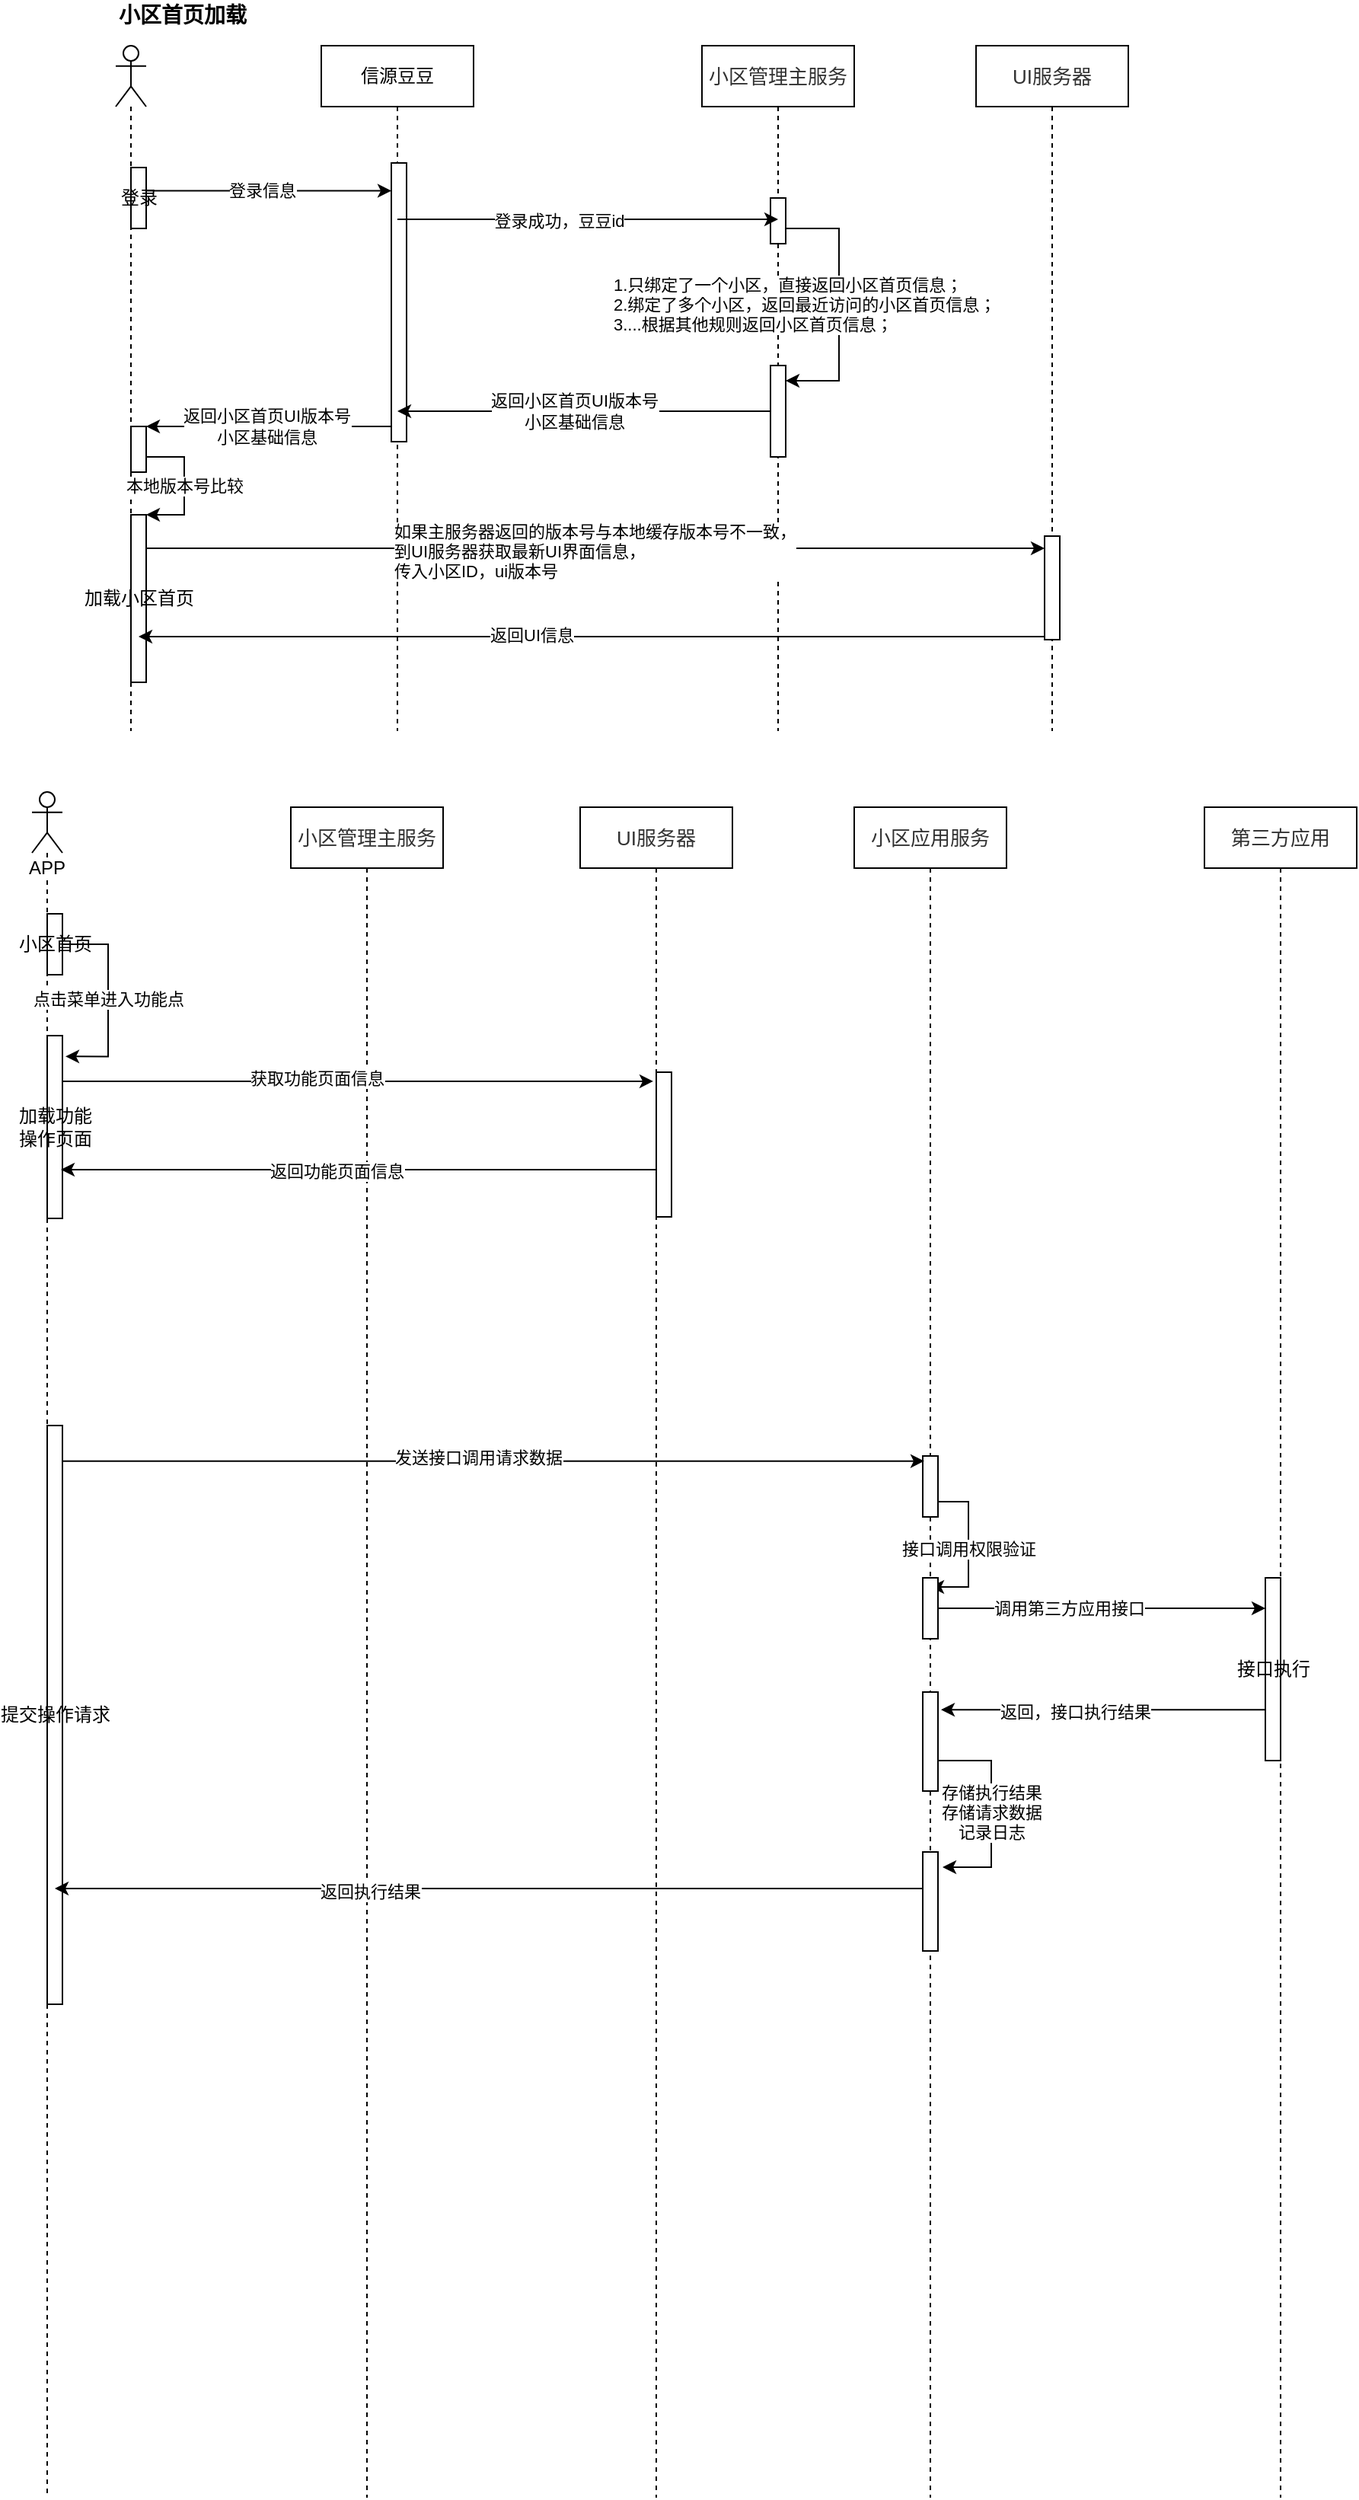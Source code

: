 <mxfile version="13.3.0" type="github">
  <diagram id="MZ-Nz2_9HXfb81-5QPo3" name="Page-1">
    <mxGraphModel dx="1422" dy="-397" grid="1" gridSize="10" guides="1" tooltips="1" connect="1" arrows="1" fold="1" page="1" pageScale="1" pageWidth="827" pageHeight="1169" math="0" shadow="0">
      <root>
        <mxCell id="0" />
        <mxCell id="1" parent="0" />
        <mxCell id="5jNq6jWrQWmu9Z066qY7-60" value="登录信息" style="rounded=0;orthogonalLoop=1;jettySize=auto;html=1;entryX=0;entryY=0.1;entryDx=0;entryDy=0;entryPerimeter=0;" edge="1" parent="1" source="5jNq6jWrQWmu9Z066qY7-53" target="5jNq6jWrQWmu9Z066qY7-59">
          <mxGeometry relative="1" as="geometry">
            <mxPoint x="290" y="1510" as="targetPoint" />
          </mxGeometry>
        </mxCell>
        <mxCell id="5jNq6jWrQWmu9Z066qY7-53" value="" style="shape=umlLifeline;participant=umlActor;perimeter=lifelinePerimeter;whiteSpace=wrap;html=1;container=1;collapsible=0;recursiveResize=0;verticalAlign=top;spacingTop=36;labelBackgroundColor=#ffffff;outlineConnect=0;" vertex="1" parent="1">
          <mxGeometry x="135" y="1400" width="20" height="450" as="geometry" />
        </mxCell>
        <mxCell id="5jNq6jWrQWmu9Z066qY7-58" value="登录" style="html=1;points=[];perimeter=orthogonalPerimeter;" vertex="1" parent="5jNq6jWrQWmu9Z066qY7-53">
          <mxGeometry x="10" y="80" width="10" height="40" as="geometry" />
        </mxCell>
        <mxCell id="5jNq6jWrQWmu9Z066qY7-90" value="本地版本号比较" style="edgeStyle=orthogonalEdgeStyle;rounded=0;orthogonalLoop=1;jettySize=auto;html=1;" edge="1" parent="5jNq6jWrQWmu9Z066qY7-53" source="5jNq6jWrQWmu9Z066qY7-69" target="5jNq6jWrQWmu9Z066qY7-81">
          <mxGeometry relative="1" as="geometry">
            <Array as="points">
              <mxPoint x="45" y="270" />
              <mxPoint x="45" y="308" />
            </Array>
          </mxGeometry>
        </mxCell>
        <mxCell id="5jNq6jWrQWmu9Z066qY7-69" value="" style="html=1;points=[];perimeter=orthogonalPerimeter;" vertex="1" parent="5jNq6jWrQWmu9Z066qY7-53">
          <mxGeometry x="10" y="250" width="10" height="30" as="geometry" />
        </mxCell>
        <mxCell id="5jNq6jWrQWmu9Z066qY7-81" value="加载小区首页" style="html=1;points=[];perimeter=orthogonalPerimeter;" vertex="1" parent="5jNq6jWrQWmu9Z066qY7-53">
          <mxGeometry x="10" y="308" width="10" height="110" as="geometry" />
        </mxCell>
        <mxCell id="5jNq6jWrQWmu9Z066qY7-54" value="信源豆豆" style="shape=umlLifeline;perimeter=lifelinePerimeter;whiteSpace=wrap;html=1;container=1;collapsible=0;recursiveResize=0;outlineConnect=0;" vertex="1" parent="1">
          <mxGeometry x="270" y="1400" width="100" height="450" as="geometry" />
        </mxCell>
        <mxCell id="5jNq6jWrQWmu9Z066qY7-59" value="" style="html=1;points=[];perimeter=orthogonalPerimeter;" vertex="1" parent="5jNq6jWrQWmu9Z066qY7-54">
          <mxGeometry x="46" y="77" width="10" height="183" as="geometry" />
        </mxCell>
        <mxCell id="5jNq6jWrQWmu9Z066qY7-55" value="&lt;span style=&quot;color: rgb(50 , 50 , 50) ; font-size: 13px ; background-color: rgba(255 , 255 , 255 , 0.01)&quot;&gt;小区管理主服务&lt;/span&gt;" style="shape=umlLifeline;perimeter=lifelinePerimeter;whiteSpace=wrap;html=1;container=1;collapsible=0;recursiveResize=0;outlineConnect=0;" vertex="1" parent="1">
          <mxGeometry x="520" y="1400" width="100" height="450" as="geometry" />
        </mxCell>
        <mxCell id="5jNq6jWrQWmu9Z066qY7-74" value="1.只绑定了一个小区，直接返回小区首页信息；&lt;br&gt;2.绑定了多个小区，返回最近访问的小区首页信息；&lt;br&gt;3....根据其他规则返回小区首页信息；" style="edgeStyle=orthogonalEdgeStyle;rounded=0;orthogonalLoop=1;jettySize=auto;html=1;align=left;" edge="1" parent="5jNq6jWrQWmu9Z066qY7-55" source="5jNq6jWrQWmu9Z066qY7-64" target="5jNq6jWrQWmu9Z066qY7-73">
          <mxGeometry y="-150" relative="1" as="geometry">
            <Array as="points">
              <mxPoint x="90" y="120" />
              <mxPoint x="90" y="220" />
            </Array>
            <mxPoint as="offset" />
          </mxGeometry>
        </mxCell>
        <mxCell id="5jNq6jWrQWmu9Z066qY7-64" value="" style="html=1;points=[];perimeter=orthogonalPerimeter;" vertex="1" parent="5jNq6jWrQWmu9Z066qY7-55">
          <mxGeometry x="45" y="100" width="10" height="30" as="geometry" />
        </mxCell>
        <mxCell id="5jNq6jWrQWmu9Z066qY7-73" value="" style="html=1;points=[];perimeter=orthogonalPerimeter;" vertex="1" parent="5jNq6jWrQWmu9Z066qY7-55">
          <mxGeometry x="45" y="210" width="10" height="60" as="geometry" />
        </mxCell>
        <mxCell id="5jNq6jWrQWmu9Z066qY7-57" value="&lt;b&gt;&lt;font style=&quot;font-size: 14px&quot;&gt;小区首页加载&lt;/font&gt;&lt;/b&gt;" style="text;html=1;strokeColor=none;fillColor=none;align=left;verticalAlign=middle;whiteSpace=wrap;rounded=0;" vertex="1" parent="1">
          <mxGeometry x="135" y="1370" width="200" height="20" as="geometry" />
        </mxCell>
        <mxCell id="5jNq6jWrQWmu9Z066qY7-63" style="edgeStyle=none;rounded=0;orthogonalLoop=1;jettySize=auto;html=1;" edge="1" parent="1" source="5jNq6jWrQWmu9Z066qY7-54">
          <mxGeometry relative="1" as="geometry">
            <mxPoint x="570" y="1514" as="targetPoint" />
            <mxPoint x="370" y="1514" as="sourcePoint" />
          </mxGeometry>
        </mxCell>
        <mxCell id="5jNq6jWrQWmu9Z066qY7-65" value="登录成功，豆豆id" style="edgeLabel;html=1;align=center;verticalAlign=middle;resizable=0;points=[];" vertex="1" connectable="0" parent="5jNq6jWrQWmu9Z066qY7-63">
          <mxGeometry x="-0.654" y="-1" relative="1" as="geometry">
            <mxPoint x="62" as="offset" />
          </mxGeometry>
        </mxCell>
        <mxCell id="5jNq6jWrQWmu9Z066qY7-75" style="rounded=0;orthogonalLoop=1;jettySize=auto;html=1;" edge="1" parent="1" source="5jNq6jWrQWmu9Z066qY7-73" target="5jNq6jWrQWmu9Z066qY7-54">
          <mxGeometry relative="1" as="geometry" />
        </mxCell>
        <mxCell id="5jNq6jWrQWmu9Z066qY7-76" value="返回小区首页UI版本号&lt;br&gt;小区基础信息" style="edgeLabel;html=1;align=center;verticalAlign=middle;resizable=0;points=[];" vertex="1" connectable="0" parent="5jNq6jWrQWmu9Z066qY7-75">
          <mxGeometry x="0.201" relative="1" as="geometry">
            <mxPoint x="18" as="offset" />
          </mxGeometry>
        </mxCell>
        <mxCell id="5jNq6jWrQWmu9Z066qY7-77" style="edgeStyle=none;rounded=0;orthogonalLoop=1;jettySize=auto;html=1;" edge="1" parent="1" source="5jNq6jWrQWmu9Z066qY7-59" target="5jNq6jWrQWmu9Z066qY7-69">
          <mxGeometry relative="1" as="geometry" />
        </mxCell>
        <mxCell id="5jNq6jWrQWmu9Z066qY7-78" value="返回小区首页UI版本号&lt;br&gt;小区基础信息" style="edgeLabel;html=1;align=center;verticalAlign=middle;resizable=0;points=[];" vertex="1" connectable="0" parent="5jNq6jWrQWmu9Z066qY7-77">
          <mxGeometry x="0.259" relative="1" as="geometry">
            <mxPoint x="19" as="offset" />
          </mxGeometry>
        </mxCell>
        <mxCell id="5jNq6jWrQWmu9Z066qY7-94" value="&lt;font color=&quot;#323232&quot;&gt;&lt;span style=&quot;font-size: 13px ; background-color: rgba(255 , 255 , 255 , 0.01)&quot;&gt;UI服务器&lt;/span&gt;&lt;/font&gt;" style="shape=umlLifeline;perimeter=lifelinePerimeter;whiteSpace=wrap;html=1;container=1;collapsible=0;recursiveResize=0;outlineConnect=0;" vertex="1" parent="1">
          <mxGeometry x="700" y="1400" width="100" height="450" as="geometry" />
        </mxCell>
        <mxCell id="5jNq6jWrQWmu9Z066qY7-98" value="" style="html=1;points=[];perimeter=orthogonalPerimeter;" vertex="1" parent="5jNq6jWrQWmu9Z066qY7-94">
          <mxGeometry x="45" y="322" width="10" height="68" as="geometry" />
        </mxCell>
        <mxCell id="5jNq6jWrQWmu9Z066qY7-99" style="rounded=0;orthogonalLoop=1;jettySize=auto;html=1;" edge="1" parent="1" source="5jNq6jWrQWmu9Z066qY7-81" target="5jNq6jWrQWmu9Z066qY7-98">
          <mxGeometry relative="1" as="geometry">
            <Array as="points">
              <mxPoint x="480" y="1730" />
            </Array>
          </mxGeometry>
        </mxCell>
        <mxCell id="5jNq6jWrQWmu9Z066qY7-100" value="如果主服务器返回的版本号与本地缓存版本号不一致，&lt;br&gt;到UI服务器获取最新UI界面信息，&lt;br&gt;传入小区ID，ui版本号" style="edgeLabel;html=1;align=left;verticalAlign=middle;resizable=0;points=[];" vertex="1" connectable="0" parent="5jNq6jWrQWmu9Z066qY7-99">
          <mxGeometry x="0.102" y="-24" relative="1" as="geometry">
            <mxPoint x="-164" y="-22" as="offset" />
          </mxGeometry>
        </mxCell>
        <mxCell id="5jNq6jWrQWmu9Z066qY7-101" style="edgeStyle=none;rounded=0;orthogonalLoop=1;jettySize=auto;html=1;" edge="1" parent="1" source="5jNq6jWrQWmu9Z066qY7-98">
          <mxGeometry relative="1" as="geometry">
            <mxPoint x="150" y="1788" as="targetPoint" />
          </mxGeometry>
        </mxCell>
        <mxCell id="5jNq6jWrQWmu9Z066qY7-102" value="返回UI信息" style="edgeLabel;html=1;align=center;verticalAlign=middle;resizable=0;points=[];" vertex="1" connectable="0" parent="5jNq6jWrQWmu9Z066qY7-101">
          <mxGeometry x="0.133" y="-1" relative="1" as="geometry">
            <mxPoint as="offset" />
          </mxGeometry>
        </mxCell>
        <mxCell id="5jNq6jWrQWmu9Z066qY7-103" value="&lt;span style=&quot;color: rgb(50 , 50 , 50) ; font-size: 13px ; background-color: rgba(255 , 255 , 255 , 0.01)&quot;&gt;小区管理主服务&lt;/span&gt;" style="shape=umlLifeline;perimeter=lifelinePerimeter;whiteSpace=wrap;html=1;container=1;collapsible=0;recursiveResize=0;outlineConnect=0;" vertex="1" parent="1">
          <mxGeometry x="250" y="1900" width="100" height="1110" as="geometry" />
        </mxCell>
        <mxCell id="5jNq6jWrQWmu9Z066qY7-106" value="APP" style="shape=umlLifeline;participant=umlActor;perimeter=lifelinePerimeter;whiteSpace=wrap;html=1;container=1;collapsible=0;recursiveResize=0;verticalAlign=top;spacingTop=36;labelBackgroundColor=#ffffff;outlineConnect=0;" vertex="1" parent="1">
          <mxGeometry x="80" y="1890" width="20" height="1120" as="geometry" />
        </mxCell>
        <mxCell id="5jNq6jWrQWmu9Z066qY7-109" value="加载功能&lt;br&gt;操作页面" style="html=1;points=[];perimeter=orthogonalPerimeter;" vertex="1" parent="5jNq6jWrQWmu9Z066qY7-106">
          <mxGeometry x="10" y="160" width="10" height="120" as="geometry" />
        </mxCell>
        <mxCell id="5jNq6jWrQWmu9Z066qY7-110" value="提交操作请求" style="html=1;points=[];perimeter=orthogonalPerimeter;" vertex="1" parent="5jNq6jWrQWmu9Z066qY7-106">
          <mxGeometry x="10" y="416" width="10" height="380" as="geometry" />
        </mxCell>
        <mxCell id="5jNq6jWrQWmu9Z066qY7-130" value="小区首页" style="html=1;points=[];perimeter=orthogonalPerimeter;" vertex="1" parent="5jNq6jWrQWmu9Z066qY7-106">
          <mxGeometry x="10" y="80" width="10" height="40" as="geometry" />
        </mxCell>
        <mxCell id="5jNq6jWrQWmu9Z066qY7-129" value="点击菜单进入功能点" style="edgeStyle=orthogonalEdgeStyle;rounded=0;orthogonalLoop=1;jettySize=auto;html=1;entryX=1.2;entryY=0.114;entryDx=0;entryDy=0;entryPerimeter=0;" edge="1" parent="5jNq6jWrQWmu9Z066qY7-106" source="5jNq6jWrQWmu9Z066qY7-130" target="5jNq6jWrQWmu9Z066qY7-109">
          <mxGeometry relative="1" as="geometry">
            <Array as="points">
              <mxPoint x="50" y="100" />
              <mxPoint x="50" y="174" />
            </Array>
          </mxGeometry>
        </mxCell>
        <mxCell id="5jNq6jWrQWmu9Z066qY7-113" value="&lt;span style=&quot;color: rgb(50 , 50 , 50) ; font-size: 13px ; background-color: rgba(255 , 255 , 255 , 0.01)&quot;&gt;小区应用服务&lt;/span&gt;" style="shape=umlLifeline;perimeter=lifelinePerimeter;whiteSpace=wrap;html=1;container=1;collapsible=0;recursiveResize=0;outlineConnect=0;" vertex="1" parent="1">
          <mxGeometry x="620" y="1900" width="100" height="1110" as="geometry" />
        </mxCell>
        <mxCell id="5jNq6jWrQWmu9Z066qY7-116" value="接口调用权限验证" style="edgeStyle=orthogonalEdgeStyle;rounded=0;orthogonalLoop=1;jettySize=auto;html=1;entryX=0.5;entryY=0.15;entryDx=0;entryDy=0;entryPerimeter=0;" edge="1" parent="5jNq6jWrQWmu9Z066qY7-113" source="5jNq6jWrQWmu9Z066qY7-117" target="5jNq6jWrQWmu9Z066qY7-118">
          <mxGeometry relative="1" as="geometry">
            <Array as="points">
              <mxPoint x="75" y="456" />
              <mxPoint x="75" y="512" />
            </Array>
          </mxGeometry>
        </mxCell>
        <mxCell id="5jNq6jWrQWmu9Z066qY7-117" value="" style="html=1;points=[];perimeter=orthogonalPerimeter;" vertex="1" parent="5jNq6jWrQWmu9Z066qY7-113">
          <mxGeometry x="45" y="426" width="10" height="40" as="geometry" />
        </mxCell>
        <mxCell id="5jNq6jWrQWmu9Z066qY7-118" value="" style="html=1;points=[];perimeter=orthogonalPerimeter;" vertex="1" parent="5jNq6jWrQWmu9Z066qY7-113">
          <mxGeometry x="45" y="506" width="10" height="40" as="geometry" />
        </mxCell>
        <mxCell id="5jNq6jWrQWmu9Z066qY7-119" value="" style="html=1;points=[];perimeter=orthogonalPerimeter;" vertex="1" parent="5jNq6jWrQWmu9Z066qY7-113">
          <mxGeometry x="45" y="581" width="10" height="65" as="geometry" />
        </mxCell>
        <mxCell id="5jNq6jWrQWmu9Z066qY7-120" value="" style="html=1;points=[];perimeter=orthogonalPerimeter;" vertex="1" parent="5jNq6jWrQWmu9Z066qY7-113">
          <mxGeometry x="45" y="686" width="10" height="65" as="geometry" />
        </mxCell>
        <mxCell id="5jNq6jWrQWmu9Z066qY7-121" value="存储执行结果&lt;br&gt;存储请求数据&lt;br&gt;记录日志" style="edgeStyle=orthogonalEdgeStyle;rounded=0;orthogonalLoop=1;jettySize=auto;html=1;" edge="1" parent="5jNq6jWrQWmu9Z066qY7-113" source="5jNq6jWrQWmu9Z066qY7-119">
          <mxGeometry relative="1" as="geometry">
            <mxPoint x="58" y="696" as="targetPoint" />
            <Array as="points">
              <mxPoint x="90" y="626" />
              <mxPoint x="90" y="696" />
              <mxPoint x="58" y="696" />
            </Array>
          </mxGeometry>
        </mxCell>
        <mxCell id="5jNq6jWrQWmu9Z066qY7-134" value="&lt;font color=&quot;#323232&quot;&gt;&lt;span style=&quot;font-size: 13px ; background-color: rgba(255 , 255 , 255 , 0.01)&quot;&gt;第三方应用&lt;/span&gt;&lt;/font&gt;" style="shape=umlLifeline;perimeter=lifelinePerimeter;whiteSpace=wrap;html=1;container=1;collapsible=0;recursiveResize=0;outlineConnect=0;" vertex="1" parent="1">
          <mxGeometry x="850" y="1900" width="100" height="1110" as="geometry" />
        </mxCell>
        <mxCell id="5jNq6jWrQWmu9Z066qY7-135" value="接口执行" style="html=1;points=[];perimeter=orthogonalPerimeter;" vertex="1" parent="5jNq6jWrQWmu9Z066qY7-134">
          <mxGeometry x="40" y="506" width="10" height="120" as="geometry" />
        </mxCell>
        <mxCell id="5jNq6jWrQWmu9Z066qY7-138" style="edgeStyle=none;rounded=0;orthogonalLoop=1;jettySize=auto;html=1;entryX=-0.2;entryY=0.063;entryDx=0;entryDy=0;entryPerimeter=0;" edge="1" parent="1" source="5jNq6jWrQWmu9Z066qY7-109" target="5jNq6jWrQWmu9Z066qY7-115">
          <mxGeometry relative="1" as="geometry">
            <mxPoint x="110" y="2080" as="sourcePoint" />
            <mxPoint x="827" y="2080" as="targetPoint" />
          </mxGeometry>
        </mxCell>
        <mxCell id="5jNq6jWrQWmu9Z066qY7-139" value="获取功能页面信息" style="edgeLabel;html=1;align=center;verticalAlign=middle;resizable=0;points=[];" vertex="1" connectable="0" parent="5jNq6jWrQWmu9Z066qY7-138">
          <mxGeometry x="-0.215" y="2" relative="1" as="geometry">
            <mxPoint x="14" as="offset" />
          </mxGeometry>
        </mxCell>
        <mxCell id="5jNq6jWrQWmu9Z066qY7-140" style="edgeStyle=none;rounded=0;orthogonalLoop=1;jettySize=auto;html=1;entryX=0.9;entryY=0.733;entryDx=0;entryDy=0;entryPerimeter=0;" edge="1" parent="1" source="5jNq6jWrQWmu9Z066qY7-115" target="5jNq6jWrQWmu9Z066qY7-109">
          <mxGeometry relative="1" as="geometry" />
        </mxCell>
        <mxCell id="5jNq6jWrQWmu9Z066qY7-141" value="返回功能页面信息" style="edgeLabel;html=1;align=center;verticalAlign=middle;resizable=0;points=[];" vertex="1" connectable="0" parent="5jNq6jWrQWmu9Z066qY7-140">
          <mxGeometry x="0.078" y="1" relative="1" as="geometry">
            <mxPoint as="offset" />
          </mxGeometry>
        </mxCell>
        <mxCell id="5jNq6jWrQWmu9Z066qY7-142" style="edgeStyle=none;rounded=0;orthogonalLoop=1;jettySize=auto;html=1;entryX=0.1;entryY=0.084;entryDx=0;entryDy=0;entryPerimeter=0;" edge="1" parent="1" source="5jNq6jWrQWmu9Z066qY7-110" target="5jNq6jWrQWmu9Z066qY7-117">
          <mxGeometry relative="1" as="geometry" />
        </mxCell>
        <mxCell id="5jNq6jWrQWmu9Z066qY7-143" value="发送接口调用请求数据" style="edgeLabel;html=1;align=center;verticalAlign=middle;resizable=0;points=[];" vertex="1" connectable="0" parent="5jNq6jWrQWmu9Z066qY7-142">
          <mxGeometry x="-0.037" y="3" relative="1" as="geometry">
            <mxPoint as="offset" />
          </mxGeometry>
        </mxCell>
        <mxCell id="5jNq6jWrQWmu9Z066qY7-144" style="edgeStyle=none;rounded=0;orthogonalLoop=1;jettySize=auto;html=1;" edge="1" parent="1" source="5jNq6jWrQWmu9Z066qY7-118" target="5jNq6jWrQWmu9Z066qY7-135">
          <mxGeometry relative="1" as="geometry" />
        </mxCell>
        <mxCell id="5jNq6jWrQWmu9Z066qY7-145" value="调用第三方应用接口" style="edgeLabel;html=1;align=center;verticalAlign=middle;resizable=0;points=[];" vertex="1" connectable="0" parent="5jNq6jWrQWmu9Z066qY7-144">
          <mxGeometry x="-0.2" relative="1" as="geometry">
            <mxPoint as="offset" />
          </mxGeometry>
        </mxCell>
        <mxCell id="5jNq6jWrQWmu9Z066qY7-146" style="edgeStyle=none;rounded=0;orthogonalLoop=1;jettySize=auto;html=1;entryX=1.2;entryY=0.178;entryDx=0;entryDy=0;entryPerimeter=0;" edge="1" parent="1" source="5jNq6jWrQWmu9Z066qY7-135" target="5jNq6jWrQWmu9Z066qY7-119">
          <mxGeometry relative="1" as="geometry" />
        </mxCell>
        <mxCell id="5jNq6jWrQWmu9Z066qY7-147" value="返回，接口执行结果" style="edgeLabel;html=1;align=center;verticalAlign=middle;resizable=0;points=[];" vertex="1" connectable="0" parent="5jNq6jWrQWmu9Z066qY7-146">
          <mxGeometry x="0.175" y="1" relative="1" as="geometry">
            <mxPoint as="offset" />
          </mxGeometry>
        </mxCell>
        <mxCell id="5jNq6jWrQWmu9Z066qY7-148" style="edgeStyle=none;rounded=0;orthogonalLoop=1;jettySize=auto;html=1;" edge="1" parent="1" source="5jNq6jWrQWmu9Z066qY7-120">
          <mxGeometry relative="1" as="geometry">
            <mxPoint x="95" y="2610" as="targetPoint" />
          </mxGeometry>
        </mxCell>
        <mxCell id="5jNq6jWrQWmu9Z066qY7-149" value="返回执行结果" style="edgeLabel;html=1;align=center;verticalAlign=middle;resizable=0;points=[];" vertex="1" connectable="0" parent="5jNq6jWrQWmu9Z066qY7-148">
          <mxGeometry x="0.273" y="2" relative="1" as="geometry">
            <mxPoint as="offset" />
          </mxGeometry>
        </mxCell>
        <mxCell id="5jNq6jWrQWmu9Z066qY7-155" value="&lt;span style=&quot;color: rgb(50 , 50 , 50) ; font-size: 13px ; background-color: rgba(255 , 255 , 255 , 0.01)&quot;&gt;UI服务器&lt;/span&gt;" style="shape=umlLifeline;perimeter=lifelinePerimeter;whiteSpace=wrap;html=1;container=1;collapsible=0;recursiveResize=0;outlineConnect=0;" vertex="1" parent="1">
          <mxGeometry x="440" y="1900" width="100" height="1110" as="geometry" />
        </mxCell>
        <mxCell id="5jNq6jWrQWmu9Z066qY7-115" value="" style="html=1;points=[];perimeter=orthogonalPerimeter;" vertex="1" parent="5jNq6jWrQWmu9Z066qY7-155">
          <mxGeometry x="50" y="174" width="10" height="95" as="geometry" />
        </mxCell>
      </root>
    </mxGraphModel>
  </diagram>
</mxfile>
